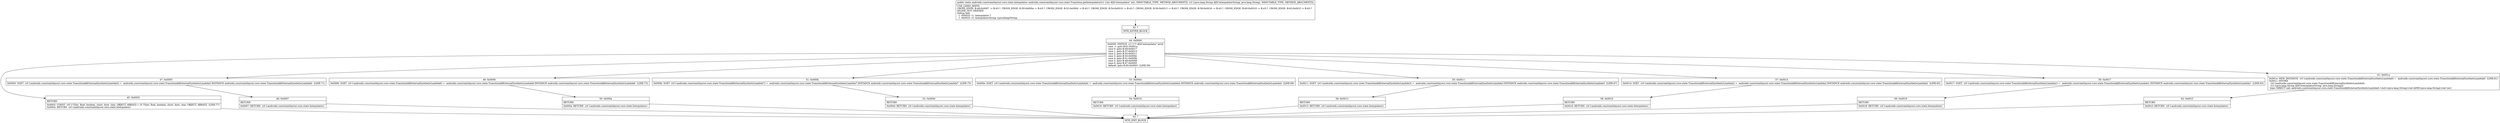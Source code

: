 digraph "CFG forandroidx.constraintlayout.core.state.Transition.getInterpolator(ILjava\/lang\/String;)Landroidx\/constraintlayout\/core\/state\/Interpolator;" {
Node_42 [shape=record,label="{42\:\ ?|MTH_ENTER_BLOCK\l}"];
Node_44 [shape=record,label="{44\:\ 0x0000|0x0000: SWITCH  (r1 I:?? A[D('interpolator' int)])\l case \-1: goto B:61:0x001a\l case 0: goto B:59:0x0017\l case 1: goto B:57:0x0014\l case 2: goto B:55:0x0011\l case 3: goto B:53:0x000e\l case 4: goto B:51:0x000b\l case 5: goto B:49:0x0008\l case 6: goto B:47:0x0005\l default: goto B:45:0x0003  (LINE:59)\l}"];
Node_45 [shape=record,label="{45\:\ 0x0003|RETURN\l|0x0003: CONST  (r0 I:??[int, float, boolean, short, byte, char, OBJECT, ARRAY]) = (0 ??[int, float, boolean, short, byte, char, OBJECT, ARRAY])  (LINE:77)\l0x0004: RETURN  (r0 I:androidx.constraintlayout.core.state.Interpolator) \l}"];
Node_43 [shape=record,label="{43\:\ ?|MTH_EXIT_BLOCK\l}"];
Node_47 [shape=record,label="{47\:\ 0x0005|0x0005: SGET  (r0 I:androidx.constraintlayout.core.state.Transition$$ExternalSyntheticLambda5) =  androidx.constraintlayout.core.state.Transition$$ExternalSyntheticLambda5.INSTANCE androidx.constraintlayout.core.state.Transition$$ExternalSyntheticLambda5  (LINE:71)\l}"];
Node_48 [shape=record,label="{48\:\ 0x0007|RETURN\l|0x0007: RETURN  (r0 I:androidx.constraintlayout.core.state.Interpolator) \l}"];
Node_49 [shape=record,label="{49\:\ 0x0008|0x0008: SGET  (r0 I:androidx.constraintlayout.core.state.Transition$$ExternalSyntheticLambda6) =  androidx.constraintlayout.core.state.Transition$$ExternalSyntheticLambda6.INSTANCE androidx.constraintlayout.core.state.Transition$$ExternalSyntheticLambda6  (LINE:73)\l}"];
Node_50 [shape=record,label="{50\:\ 0x000a|RETURN\l|0x000a: RETURN  (r0 I:androidx.constraintlayout.core.state.Interpolator) \l}"];
Node_51 [shape=record,label="{51\:\ 0x000b|0x000b: SGET  (r0 I:androidx.constraintlayout.core.state.Transition$$ExternalSyntheticLambda7) =  androidx.constraintlayout.core.state.Transition$$ExternalSyntheticLambda7.INSTANCE androidx.constraintlayout.core.state.Transition$$ExternalSyntheticLambda7  (LINE:75)\l}"];
Node_52 [shape=record,label="{52\:\ 0x000d|RETURN\l|0x000d: RETURN  (r0 I:androidx.constraintlayout.core.state.Interpolator) \l}"];
Node_53 [shape=record,label="{53\:\ 0x000e|0x000e: SGET  (r0 I:androidx.constraintlayout.core.state.Transition$$ExternalSyntheticLambda4) =  androidx.constraintlayout.core.state.Transition$$ExternalSyntheticLambda4.INSTANCE androidx.constraintlayout.core.state.Transition$$ExternalSyntheticLambda4  (LINE:69)\l}"];
Node_54 [shape=record,label="{54\:\ 0x0010|RETURN\l|0x0010: RETURN  (r0 I:androidx.constraintlayout.core.state.Interpolator) \l}"];
Node_55 [shape=record,label="{55\:\ 0x0011|0x0011: SGET  (r0 I:androidx.constraintlayout.core.state.Transition$$ExternalSyntheticLambda3) =  androidx.constraintlayout.core.state.Transition$$ExternalSyntheticLambda3.INSTANCE androidx.constraintlayout.core.state.Transition$$ExternalSyntheticLambda3  (LINE:67)\l}"];
Node_56 [shape=record,label="{56\:\ 0x0013|RETURN\l|0x0013: RETURN  (r0 I:androidx.constraintlayout.core.state.Interpolator) \l}"];
Node_57 [shape=record,label="{57\:\ 0x0014|0x0014: SGET  (r0 I:androidx.constraintlayout.core.state.Transition$$ExternalSyntheticLambda2) =  androidx.constraintlayout.core.state.Transition$$ExternalSyntheticLambda2.INSTANCE androidx.constraintlayout.core.state.Transition$$ExternalSyntheticLambda2  (LINE:65)\l}"];
Node_58 [shape=record,label="{58\:\ 0x0016|RETURN\l|0x0016: RETURN  (r0 I:androidx.constraintlayout.core.state.Interpolator) \l}"];
Node_59 [shape=record,label="{59\:\ 0x0017|0x0017: SGET  (r0 I:androidx.constraintlayout.core.state.Transition$$ExternalSyntheticLambda1) =  androidx.constraintlayout.core.state.Transition$$ExternalSyntheticLambda1.INSTANCE androidx.constraintlayout.core.state.Transition$$ExternalSyntheticLambda1  (LINE:63)\l}"];
Node_60 [shape=record,label="{60\:\ 0x0019|RETURN\l|0x0019: RETURN  (r0 I:androidx.constraintlayout.core.state.Interpolator) \l}"];
Node_61 [shape=record,label="{61\:\ 0x001a|0x001a: NEW_INSTANCE  (r0 I:androidx.constraintlayout.core.state.Transition$$ExternalSyntheticLambda0) =  androidx.constraintlayout.core.state.Transition$$ExternalSyntheticLambda0  (LINE:61)\l0x001c: INVOKE  \l  (r0 I:androidx.constraintlayout.core.state.Transition$$ExternalSyntheticLambda0)\l  (r2 I:java.lang.String A[D('interpolatorString' java.lang.String)])\l type: DIRECT call: androidx.constraintlayout.core.state.Transition$$ExternalSyntheticLambda0.\<init\>(java.lang.String):void A[MD:(java.lang.String):void (m)]\l}"];
Node_62 [shape=record,label="{62\:\ 0x001f|RETURN\l|0x001f: RETURN  (r0 I:androidx.constraintlayout.core.state.Interpolator) \l}"];
MethodNode[shape=record,label="{public static androidx.constraintlayout.core.state.Interpolator androidx.constraintlayout.core.state.Transition.getInterpolator((r1 I:int A[D('interpolator' int), IMMUTABLE_TYPE, METHOD_ARGUMENT]), (r2 I:java.lang.String A[D('interpolatorString' java.lang.String), IMMUTABLE_TYPE, METHOD_ARGUMENT]))  | USE_LINES_HINTS\lCROSS_EDGE: B:48:0x0007 \-\> B:43:?, CROSS_EDGE: B:50:0x000a \-\> B:43:?, CROSS_EDGE: B:52:0x000d \-\> B:43:?, CROSS_EDGE: B:54:0x0010 \-\> B:43:?, CROSS_EDGE: B:56:0x0013 \-\> B:43:?, CROSS_EDGE: B:58:0x0016 \-\> B:43:?, CROSS_EDGE: B:60:0x0019 \-\> B:43:?, CROSS_EDGE: B:62:0x001f \-\> B:43:?\lINLINE_NOT_NEEDED\lDebug Info:\l  \-1 \-0x0033: r1 'interpolator' I\l  \-1 \-0x0033: r2 'interpolatorString' Ljava\/lang\/String;\l}"];
MethodNode -> Node_42;Node_42 -> Node_44;
Node_44 -> Node_45;
Node_44 -> Node_47;
Node_44 -> Node_49;
Node_44 -> Node_51;
Node_44 -> Node_53;
Node_44 -> Node_55;
Node_44 -> Node_57;
Node_44 -> Node_59;
Node_44 -> Node_61;
Node_45 -> Node_43;
Node_47 -> Node_48;
Node_48 -> Node_43;
Node_49 -> Node_50;
Node_50 -> Node_43;
Node_51 -> Node_52;
Node_52 -> Node_43;
Node_53 -> Node_54;
Node_54 -> Node_43;
Node_55 -> Node_56;
Node_56 -> Node_43;
Node_57 -> Node_58;
Node_58 -> Node_43;
Node_59 -> Node_60;
Node_60 -> Node_43;
Node_61 -> Node_62;
Node_62 -> Node_43;
}


